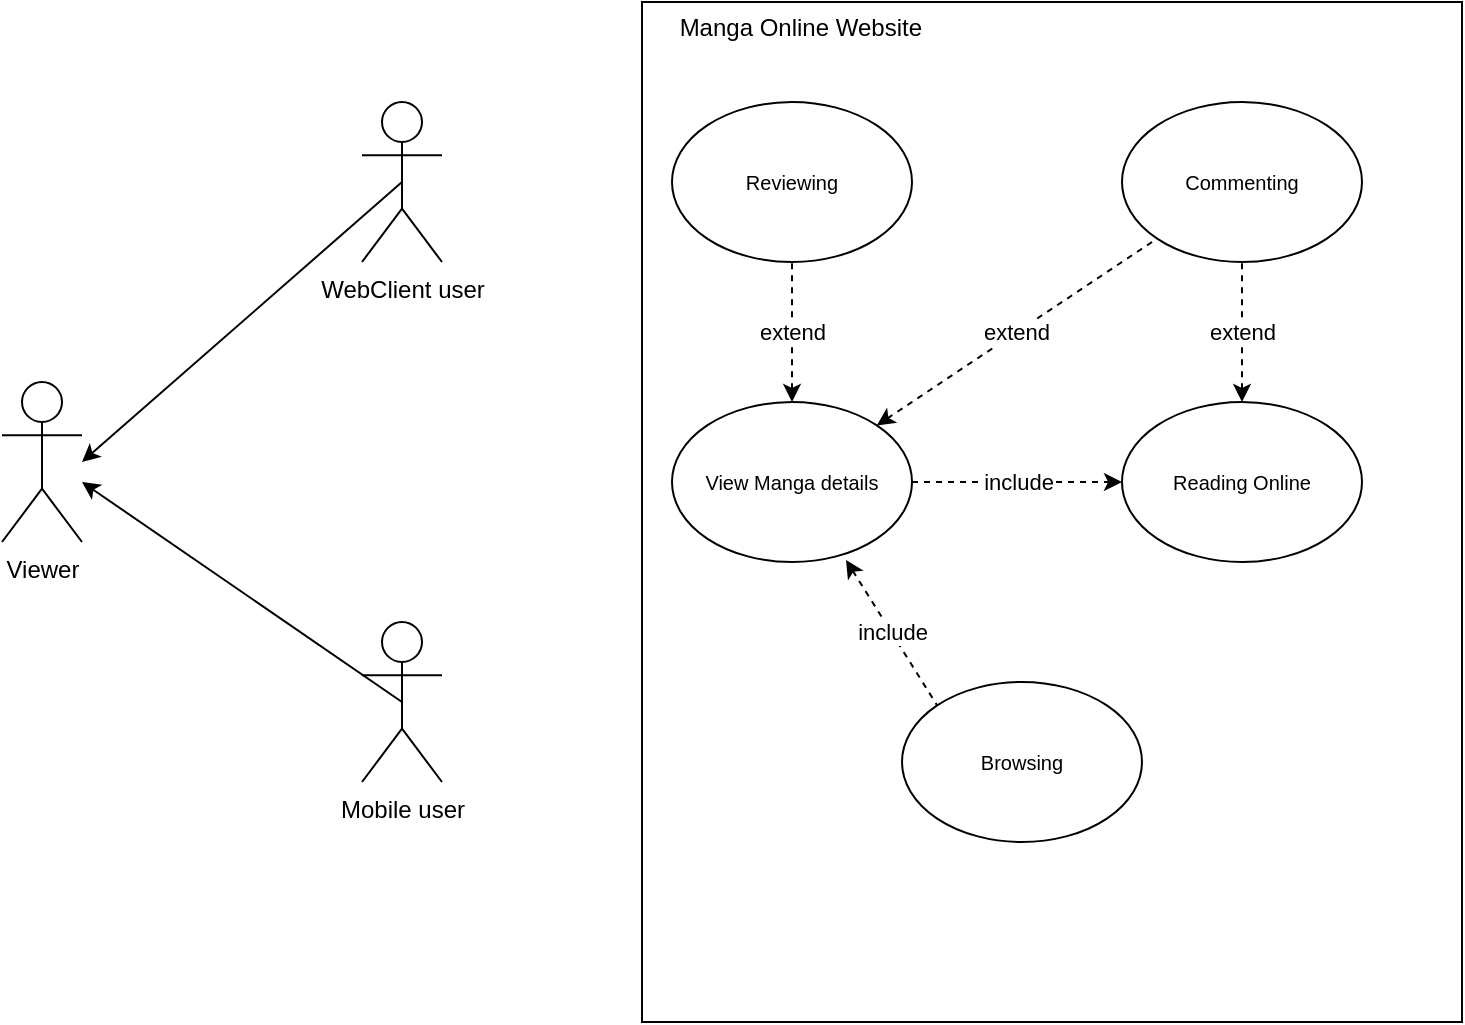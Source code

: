 <mxfile version="14.7.6" type="github">
  <diagram id="-4S-X0PtDjd8pIzSwN5x" name="Page-1">
    <mxGraphModel dx="652" dy="390" grid="1" gridSize="10" guides="1" tooltips="1" connect="1" arrows="1" fold="1" page="1" pageScale="1" pageWidth="850" pageHeight="1100" math="0" shadow="0">
      <root>
        <mxCell id="0" />
        <mxCell id="1" parent="0" />
        <mxCell id="_glz-8ETsj4gpp62GSLf-8" value="Manga Online Website" style="rounded=0;whiteSpace=wrap;html=1;align=right;labelPosition=left;verticalLabelPosition=top;verticalAlign=bottom;horizontal=1;spacing=-20;spacingLeft=0;spacingRight=-120;" parent="1" vertex="1">
          <mxGeometry x="410" y="210" width="410" height="510" as="geometry" />
        </mxCell>
        <mxCell id="_glz-8ETsj4gpp62GSLf-2" value="&lt;font size=&quot;1&quot;&gt;Reading Online&lt;/font&gt;" style="ellipse;whiteSpace=wrap;html=1;" parent="1" vertex="1">
          <mxGeometry x="650" y="410" width="120" height="80" as="geometry" />
        </mxCell>
        <mxCell id="_glz-8ETsj4gpp62GSLf-4" value="&lt;font size=&quot;1&quot;&gt;Browsing&lt;/font&gt;" style="ellipse;whiteSpace=wrap;html=1;" parent="1" vertex="1">
          <mxGeometry x="540" y="550" width="120" height="80" as="geometry" />
        </mxCell>
        <mxCell id="_glz-8ETsj4gpp62GSLf-7" value="&lt;font size=&quot;1&quot;&gt;Reviewing&lt;/font&gt;" style="ellipse;whiteSpace=wrap;html=1;" parent="1" vertex="1">
          <mxGeometry x="425" y="260" width="120" height="80" as="geometry" />
        </mxCell>
        <mxCell id="_glz-8ETsj4gpp62GSLf-10" value="Viewer" style="shape=umlActor;verticalLabelPosition=bottom;verticalAlign=top;html=1;outlineConnect=0;" parent="1" vertex="1">
          <mxGeometry x="90" y="400" width="40" height="80" as="geometry" />
        </mxCell>
        <mxCell id="_44qedxOUFu4EKlB4nWs-5" value="Mobile user" style="shape=umlActor;verticalLabelPosition=bottom;verticalAlign=top;html=1;outlineConnect=0;" parent="1" vertex="1">
          <mxGeometry x="270" y="520" width="40" height="80" as="geometry" />
        </mxCell>
        <mxCell id="_44qedxOUFu4EKlB4nWs-6" value="WebClient user" style="shape=umlActor;verticalLabelPosition=bottom;verticalAlign=top;html=1;outlineConnect=0;" parent="1" vertex="1">
          <mxGeometry x="270" y="260" width="40" height="80" as="geometry" />
        </mxCell>
        <mxCell id="_44qedxOUFu4EKlB4nWs-9" value="" style="endArrow=classic;html=1;exitX=0.5;exitY=0.5;exitDx=0;exitDy=0;exitPerimeter=0;" parent="1" source="_44qedxOUFu4EKlB4nWs-6" edge="1">
          <mxGeometry width="50" height="50" relative="1" as="geometry">
            <mxPoint x="240" y="280" as="sourcePoint" />
            <mxPoint x="130" y="440" as="targetPoint" />
          </mxGeometry>
        </mxCell>
        <mxCell id="_44qedxOUFu4EKlB4nWs-10" value="" style="endArrow=classic;html=1;exitX=0.5;exitY=0.5;exitDx=0;exitDy=0;exitPerimeter=0;" parent="1" source="_44qedxOUFu4EKlB4nWs-5" edge="1">
          <mxGeometry width="50" height="50" relative="1" as="geometry">
            <mxPoint x="250.0" y="290" as="sourcePoint" />
            <mxPoint x="130" y="450" as="targetPoint" />
          </mxGeometry>
        </mxCell>
        <mxCell id="_glz-8ETsj4gpp62GSLf-5" value="&lt;font size=&quot;1&quot;&gt;Commenting&lt;/font&gt;" style="ellipse;whiteSpace=wrap;html=1;" parent="1" vertex="1">
          <mxGeometry x="650" y="260" width="120" height="80" as="geometry" />
        </mxCell>
        <mxCell id="_44qedxOUFu4EKlB4nWs-22" value="&lt;font size=&quot;1&quot;&gt;View Manga details&lt;/font&gt;" style="ellipse;whiteSpace=wrap;html=1;" parent="1" vertex="1">
          <mxGeometry x="425" y="410" width="120" height="80" as="geometry" />
        </mxCell>
        <mxCell id="_44qedxOUFu4EKlB4nWs-26" value="include" style="endArrow=none;dashed=1;html=1;entryX=0;entryY=0;entryDx=0;entryDy=0;endFill=0;startArrow=classic;startFill=1;" parent="1" target="_glz-8ETsj4gpp62GSLf-4" edge="1">
          <mxGeometry width="50" height="50" relative="1" as="geometry">
            <mxPoint x="512" y="489" as="sourcePoint" />
            <mxPoint x="510" y="470" as="targetPoint" />
          </mxGeometry>
        </mxCell>
        <mxCell id="_44qedxOUFu4EKlB4nWs-27" value="extend" style="endArrow=none;dashed=1;html=1;entryX=0.5;entryY=1;entryDx=0;entryDy=0;exitX=0.5;exitY=0;exitDx=0;exitDy=0;endFill=0;startArrow=classic;startFill=1;" parent="1" source="_44qedxOUFu4EKlB4nWs-22" target="_glz-8ETsj4gpp62GSLf-7" edge="1">
          <mxGeometry width="50" height="50" relative="1" as="geometry">
            <mxPoint x="522" y="499" as="sourcePoint" />
            <mxPoint x="567.574" y="571.716" as="targetPoint" />
          </mxGeometry>
        </mxCell>
        <mxCell id="_44qedxOUFu4EKlB4nWs-28" value="extend" style="endArrow=none;dashed=1;html=1;entryX=0;entryY=1;entryDx=0;entryDy=0;exitX=1;exitY=0;exitDx=0;exitDy=0;endFill=0;startArrow=classic;startFill=1;" parent="1" source="_44qedxOUFu4EKlB4nWs-22" target="_glz-8ETsj4gpp62GSLf-5" edge="1">
          <mxGeometry width="50" height="50" relative="1" as="geometry">
            <mxPoint x="532" y="509" as="sourcePoint" />
            <mxPoint x="577.574" y="581.716" as="targetPoint" />
          </mxGeometry>
        </mxCell>
        <mxCell id="_44qedxOUFu4EKlB4nWs-29" value="include" style="endArrow=classic;dashed=1;html=1;entryX=0;entryY=0.5;entryDx=0;entryDy=0;exitX=1;exitY=0.5;exitDx=0;exitDy=0;endFill=1;" parent="1" source="_44qedxOUFu4EKlB4nWs-22" target="_glz-8ETsj4gpp62GSLf-2" edge="1">
          <mxGeometry width="50" height="50" relative="1" as="geometry">
            <mxPoint x="542" y="519" as="sourcePoint" />
            <mxPoint x="587.574" y="591.716" as="targetPoint" />
          </mxGeometry>
        </mxCell>
        <mxCell id="_44qedxOUFu4EKlB4nWs-30" value="extend" style="endArrow=none;dashed=1;html=1;entryX=0.5;entryY=1;entryDx=0;entryDy=0;exitX=0.5;exitY=0;exitDx=0;exitDy=0;startArrow=classic;startFill=1;" parent="1" source="_glz-8ETsj4gpp62GSLf-2" target="_glz-8ETsj4gpp62GSLf-5" edge="1">
          <mxGeometry width="50" height="50" relative="1" as="geometry">
            <mxPoint x="552" y="529" as="sourcePoint" />
            <mxPoint x="597.574" y="601.716" as="targetPoint" />
          </mxGeometry>
        </mxCell>
      </root>
    </mxGraphModel>
  </diagram>
</mxfile>
